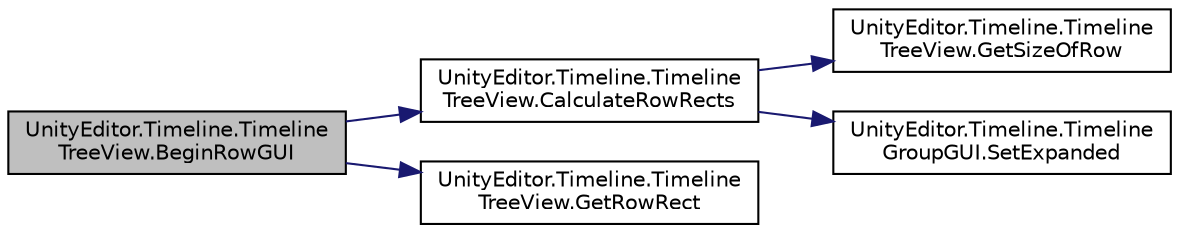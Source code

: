digraph "UnityEditor.Timeline.TimelineTreeView.BeginRowGUI"
{
 // LATEX_PDF_SIZE
  edge [fontname="Helvetica",fontsize="10",labelfontname="Helvetica",labelfontsize="10"];
  node [fontname="Helvetica",fontsize="10",shape=record];
  rankdir="LR";
  Node1 [label="UnityEditor.Timeline.Timeline\lTreeView.BeginRowGUI",height=0.2,width=0.4,color="black", fillcolor="grey75", style="filled", fontcolor="black",tooltip=" "];
  Node1 -> Node2 [color="midnightblue",fontsize="10",style="solid",fontname="Helvetica"];
  Node2 [label="UnityEditor.Timeline.Timeline\lTreeView.CalculateRowRects",height=0.2,width=0.4,color="black", fillcolor="white", style="filled",URL="$class_unity_editor_1_1_timeline_1_1_timeline_tree_view.html#a1c05e1c7fe6a6cd897b5194d3245fcab",tooltip=" "];
  Node2 -> Node3 [color="midnightblue",fontsize="10",style="solid",fontname="Helvetica"];
  Node3 [label="UnityEditor.Timeline.Timeline\lTreeView.GetSizeOfRow",height=0.2,width=0.4,color="black", fillcolor="white", style="filled",URL="$class_unity_editor_1_1_timeline_1_1_timeline_tree_view.html#a2e81a898a100d30ef09e2f58e4c40957",tooltip=" "];
  Node2 -> Node4 [color="midnightblue",fontsize="10",style="solid",fontname="Helvetica"];
  Node4 [label="UnityEditor.Timeline.Timeline\lGroupGUI.SetExpanded",height=0.2,width=0.4,color="black", fillcolor="white", style="filled",URL="$class_unity_editor_1_1_timeline_1_1_timeline_group_g_u_i.html#a1273eeccd2aa0203d292b6abd78848ce",tooltip=" "];
  Node1 -> Node5 [color="midnightblue",fontsize="10",style="solid",fontname="Helvetica"];
  Node5 [label="UnityEditor.Timeline.Timeline\lTreeView.GetRowRect",height=0.2,width=0.4,color="black", fillcolor="white", style="filled",URL="$class_unity_editor_1_1_timeline_1_1_timeline_tree_view.html#a704c4d08cac6bbed02177f068f9ed6dc",tooltip=" "];
}

